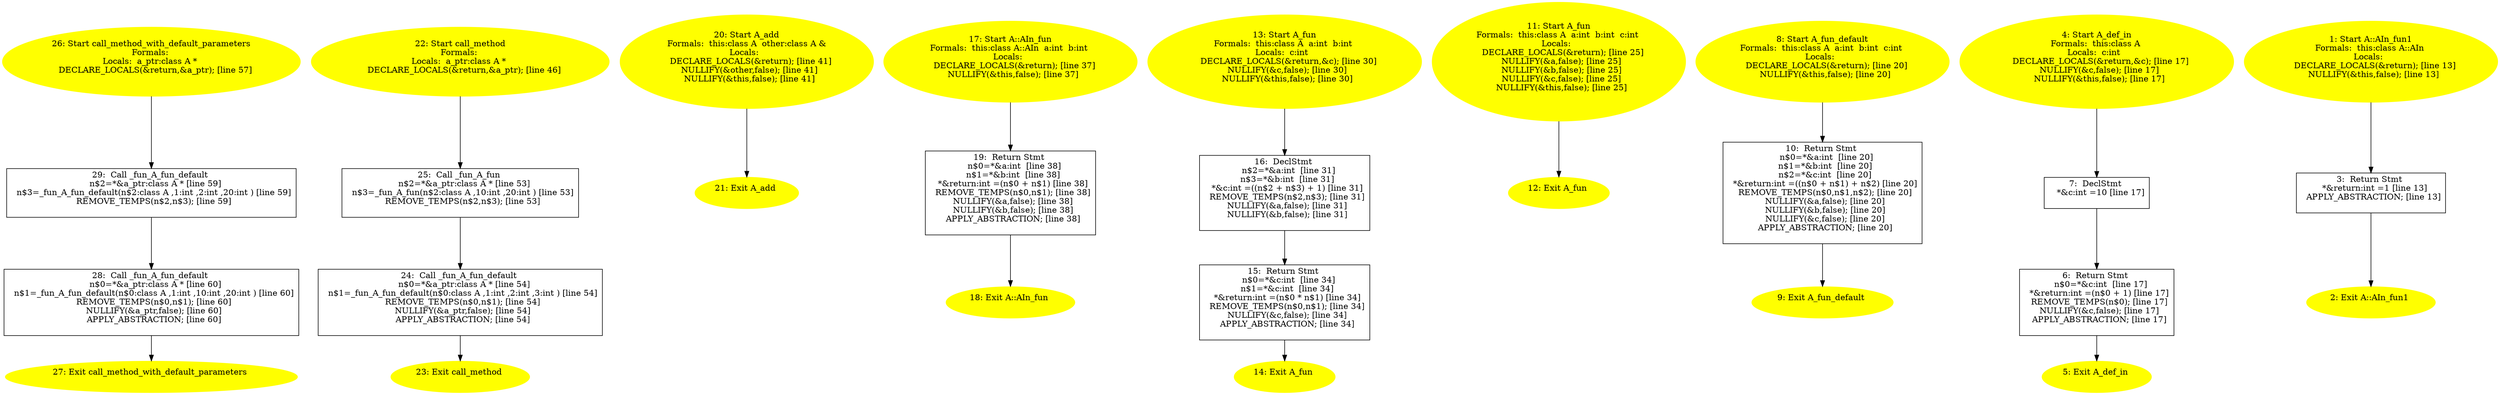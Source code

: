 digraph iCFG {
29 [label="29:  Call _fun_A_fun_default \n   n$2=*&a_ptr:class A * [line 59]\n  n$3=_fun_A_fun_default(n$2:class A ,1:int ,2:int ,20:int ) [line 59]\n  REMOVE_TEMPS(n$2,n$3); [line 59]\n " shape="box"]
	

	 29 -> 28 ;
28 [label="28:  Call _fun_A_fun_default \n   n$0=*&a_ptr:class A * [line 60]\n  n$1=_fun_A_fun_default(n$0:class A ,1:int ,10:int ,20:int ) [line 60]\n  REMOVE_TEMPS(n$0,n$1); [line 60]\n  NULLIFY(&a_ptr,false); [line 60]\n  APPLY_ABSTRACTION; [line 60]\n " shape="box"]
	

	 28 -> 27 ;
27 [label="27: Exit call_method_with_default_parameters \n  " color=yellow style=filled]
	

26 [label="26: Start call_method_with_default_parameters\nFormals: \nLocals:  a_ptr:class A * \n   DECLARE_LOCALS(&return,&a_ptr); [line 57]\n " color=yellow style=filled]
	

	 26 -> 29 ;
25 [label="25:  Call _fun_A_fun \n   n$2=*&a_ptr:class A * [line 53]\n  n$3=_fun_A_fun(n$2:class A ,10:int ,20:int ) [line 53]\n  REMOVE_TEMPS(n$2,n$3); [line 53]\n " shape="box"]
	

	 25 -> 24 ;
24 [label="24:  Call _fun_A_fun_default \n   n$0=*&a_ptr:class A * [line 54]\n  n$1=_fun_A_fun_default(n$0:class A ,1:int ,2:int ,3:int ) [line 54]\n  REMOVE_TEMPS(n$0,n$1); [line 54]\n  NULLIFY(&a_ptr,false); [line 54]\n  APPLY_ABSTRACTION; [line 54]\n " shape="box"]
	

	 24 -> 23 ;
23 [label="23: Exit call_method \n  " color=yellow style=filled]
	

22 [label="22: Start call_method\nFormals: \nLocals:  a_ptr:class A * \n   DECLARE_LOCALS(&return,&a_ptr); [line 46]\n " color=yellow style=filled]
	

	 22 -> 25 ;
21 [label="21: Exit A_add \n  " color=yellow style=filled]
	

20 [label="20: Start A_add\nFormals:  this:class A  other:class A &\nLocals:  \n   DECLARE_LOCALS(&return); [line 41]\n  NULLIFY(&other,false); [line 41]\n  NULLIFY(&this,false); [line 41]\n " color=yellow style=filled]
	

	 20 -> 21 ;
19 [label="19:  Return Stmt \n   n$0=*&a:int  [line 38]\n  n$1=*&b:int  [line 38]\n  *&return:int =(n$0 + n$1) [line 38]\n  REMOVE_TEMPS(n$0,n$1); [line 38]\n  NULLIFY(&a,false); [line 38]\n  NULLIFY(&b,false); [line 38]\n  APPLY_ABSTRACTION; [line 38]\n " shape="box"]
	

	 19 -> 18 ;
18 [label="18: Exit A::AIn_fun \n  " color=yellow style=filled]
	

17 [label="17: Start A::AIn_fun\nFormals:  this:class A::AIn  a:int  b:int \nLocals:  \n   DECLARE_LOCALS(&return); [line 37]\n  NULLIFY(&this,false); [line 37]\n " color=yellow style=filled]
	

	 17 -> 19 ;
16 [label="16:  DeclStmt \n   n$2=*&a:int  [line 31]\n  n$3=*&b:int  [line 31]\n  *&c:int =((n$2 + n$3) + 1) [line 31]\n  REMOVE_TEMPS(n$2,n$3); [line 31]\n  NULLIFY(&a,false); [line 31]\n  NULLIFY(&b,false); [line 31]\n " shape="box"]
	

	 16 -> 15 ;
15 [label="15:  Return Stmt \n   n$0=*&c:int  [line 34]\n  n$1=*&c:int  [line 34]\n  *&return:int =(n$0 * n$1) [line 34]\n  REMOVE_TEMPS(n$0,n$1); [line 34]\n  NULLIFY(&c,false); [line 34]\n  APPLY_ABSTRACTION; [line 34]\n " shape="box"]
	

	 15 -> 14 ;
14 [label="14: Exit A_fun \n  " color=yellow style=filled]
	

13 [label="13: Start A_fun\nFormals:  this:class A  a:int  b:int \nLocals:  c:int  \n   DECLARE_LOCALS(&return,&c); [line 30]\n  NULLIFY(&c,false); [line 30]\n  NULLIFY(&this,false); [line 30]\n " color=yellow style=filled]
	

	 13 -> 16 ;
12 [label="12: Exit A_fun \n  " color=yellow style=filled]
	

11 [label="11: Start A_fun\nFormals:  this:class A  a:int  b:int  c:int \nLocals:  \n   DECLARE_LOCALS(&return); [line 25]\n  NULLIFY(&a,false); [line 25]\n  NULLIFY(&b,false); [line 25]\n  NULLIFY(&c,false); [line 25]\n  NULLIFY(&this,false); [line 25]\n " color=yellow style=filled]
	

	 11 -> 12 ;
10 [label="10:  Return Stmt \n   n$0=*&a:int  [line 20]\n  n$1=*&b:int  [line 20]\n  n$2=*&c:int  [line 20]\n  *&return:int =((n$0 + n$1) + n$2) [line 20]\n  REMOVE_TEMPS(n$0,n$1,n$2); [line 20]\n  NULLIFY(&a,false); [line 20]\n  NULLIFY(&b,false); [line 20]\n  NULLIFY(&c,false); [line 20]\n  APPLY_ABSTRACTION; [line 20]\n " shape="box"]
	

	 10 -> 9 ;
9 [label="9: Exit A_fun_default \n  " color=yellow style=filled]
	

8 [label="8: Start A_fun_default\nFormals:  this:class A  a:int  b:int  c:int \nLocals:  \n   DECLARE_LOCALS(&return); [line 20]\n  NULLIFY(&this,false); [line 20]\n " color=yellow style=filled]
	

	 8 -> 10 ;
7 [label="7:  DeclStmt \n   *&c:int =10 [line 17]\n " shape="box"]
	

	 7 -> 6 ;
6 [label="6:  Return Stmt \n   n$0=*&c:int  [line 17]\n  *&return:int =(n$0 + 1) [line 17]\n  REMOVE_TEMPS(n$0); [line 17]\n  NULLIFY(&c,false); [line 17]\n  APPLY_ABSTRACTION; [line 17]\n " shape="box"]
	

	 6 -> 5 ;
5 [label="5: Exit A_def_in \n  " color=yellow style=filled]
	

4 [label="4: Start A_def_in\nFormals:  this:class A \nLocals:  c:int  \n   DECLARE_LOCALS(&return,&c); [line 17]\n  NULLIFY(&c,false); [line 17]\n  NULLIFY(&this,false); [line 17]\n " color=yellow style=filled]
	

	 4 -> 7 ;
3 [label="3:  Return Stmt \n   *&return:int =1 [line 13]\n  APPLY_ABSTRACTION; [line 13]\n " shape="box"]
	

	 3 -> 2 ;
2 [label="2: Exit A::AIn_fun1 \n  " color=yellow style=filled]
	

1 [label="1: Start A::AIn_fun1\nFormals:  this:class A::AIn \nLocals:  \n   DECLARE_LOCALS(&return); [line 13]\n  NULLIFY(&this,false); [line 13]\n " color=yellow style=filled]
	

	 1 -> 3 ;
}
